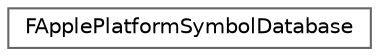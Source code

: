digraph "Graphical Class Hierarchy"
{
 // INTERACTIVE_SVG=YES
 // LATEX_PDF_SIZE
  bgcolor="transparent";
  edge [fontname=Helvetica,fontsize=10,labelfontname=Helvetica,labelfontsize=10];
  node [fontname=Helvetica,fontsize=10,shape=box,height=0.2,width=0.4];
  rankdir="LR";
  Node0 [id="Node000000",label="FApplePlatformSymbolDatabase",height=0.2,width=0.4,color="grey40", fillcolor="white", style="filled",URL="$d0/d2f/structFApplePlatformSymbolDatabase.html",tooltip="Apple symbol database."];
}
